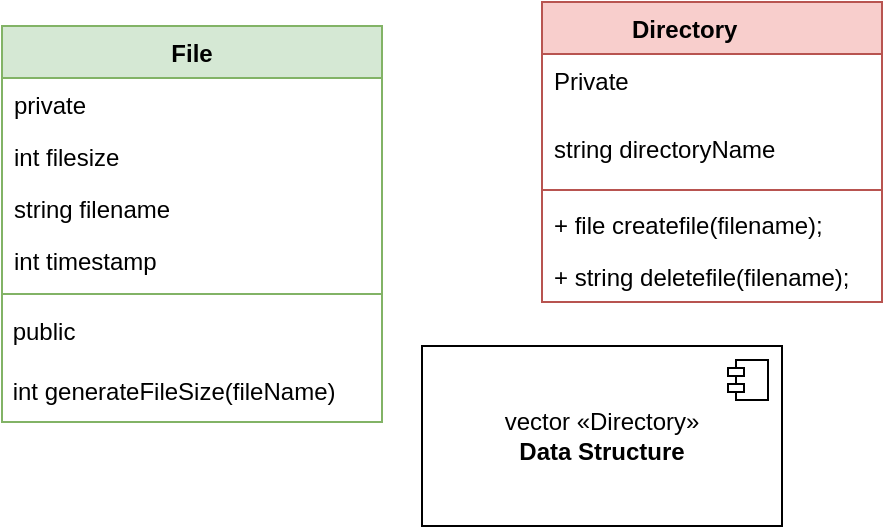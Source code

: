 <mxfile version="22.1.5" type="github">
  <diagram name="Page-1" id="c4acf3e9-155e-7222-9cf6-157b1a14988f">
    <mxGraphModel dx="1434" dy="758" grid="1" gridSize="10" guides="1" tooltips="1" connect="1" arrows="1" fold="1" page="1" pageScale="1" pageWidth="850" pageHeight="1100" background="none" math="0" shadow="0">
      <root>
        <mxCell id="0" />
        <mxCell id="1" parent="0" />
        <mxCell id="sKS_7kBiRfxVpjQiNUxZ-1" value="File" style="swimlane;fontStyle=1;align=center;verticalAlign=top;childLayout=stackLayout;horizontal=1;startSize=26;horizontalStack=0;resizeParent=1;resizeParentMax=0;resizeLast=0;collapsible=1;marginBottom=0;whiteSpace=wrap;html=1;fillColor=#d5e8d4;strokeColor=#82b366;" parent="1" vertex="1">
          <mxGeometry x="70" y="70" width="190" height="198" as="geometry" />
        </mxCell>
        <mxCell id="sKS_7kBiRfxVpjQiNUxZ-5" value="private" style="text;strokeColor=none;fillColor=none;align=left;verticalAlign=top;spacingLeft=4;spacingRight=4;overflow=hidden;rotatable=0;points=[[0,0.5],[1,0.5]];portConstraint=eastwest;whiteSpace=wrap;html=1;" parent="sKS_7kBiRfxVpjQiNUxZ-1" vertex="1">
          <mxGeometry y="26" width="190" height="26" as="geometry" />
        </mxCell>
        <mxCell id="sKS_7kBiRfxVpjQiNUxZ-6" value="int filesize" style="text;strokeColor=none;fillColor=none;align=left;verticalAlign=top;spacingLeft=4;spacingRight=4;overflow=hidden;rotatable=0;points=[[0,0.5],[1,0.5]];portConstraint=eastwest;whiteSpace=wrap;html=1;" parent="sKS_7kBiRfxVpjQiNUxZ-1" vertex="1">
          <mxGeometry y="52" width="190" height="26" as="geometry" />
        </mxCell>
        <mxCell id="sKS_7kBiRfxVpjQiNUxZ-7" value="string filename" style="text;strokeColor=none;fillColor=none;align=left;verticalAlign=top;spacingLeft=4;spacingRight=4;overflow=hidden;rotatable=0;points=[[0,0.5],[1,0.5]];portConstraint=eastwest;whiteSpace=wrap;html=1;" parent="sKS_7kBiRfxVpjQiNUxZ-1" vertex="1">
          <mxGeometry y="78" width="190" height="26" as="geometry" />
        </mxCell>
        <mxCell id="sKS_7kBiRfxVpjQiNUxZ-2" value="int timestamp" style="text;strokeColor=none;fillColor=none;align=left;verticalAlign=top;spacingLeft=4;spacingRight=4;overflow=hidden;rotatable=0;points=[[0,0.5],[1,0.5]];portConstraint=eastwest;whiteSpace=wrap;html=1;" parent="sKS_7kBiRfxVpjQiNUxZ-1" vertex="1">
          <mxGeometry y="104" width="190" height="26" as="geometry" />
        </mxCell>
        <mxCell id="sKS_7kBiRfxVpjQiNUxZ-31" value="" style="line;strokeWidth=1;fillColor=none;align=left;verticalAlign=middle;spacingTop=-1;spacingLeft=3;spacingRight=3;rotatable=0;labelPosition=right;points=[];portConstraint=eastwest;strokeColor=inherit;" parent="sKS_7kBiRfxVpjQiNUxZ-1" vertex="1">
          <mxGeometry y="130" width="190" height="8" as="geometry" />
        </mxCell>
        <mxCell id="sKS_7kBiRfxVpjQiNUxZ-37" value="&amp;nbsp;public" style="text;html=1;align=left;verticalAlign=middle;resizable=0;points=[];autosize=1;strokeColor=none;fillColor=none;" parent="sKS_7kBiRfxVpjQiNUxZ-1" vertex="1">
          <mxGeometry y="138" width="190" height="30" as="geometry" />
        </mxCell>
        <mxCell id="sKS_7kBiRfxVpjQiNUxZ-38" value="&amp;nbsp;int generateFileSize(fileName)" style="text;html=1;align=left;verticalAlign=middle;resizable=0;points=[];autosize=1;strokeColor=none;fillColor=none;" parent="sKS_7kBiRfxVpjQiNUxZ-1" vertex="1">
          <mxGeometry y="168" width="190" height="30" as="geometry" />
        </mxCell>
        <mxCell id="sKS_7kBiRfxVpjQiNUxZ-22" value="Directory&lt;span style=&quot;white-space: pre;&quot;&gt;&#x9;&lt;/span&gt;" style="swimlane;fontStyle=1;align=center;verticalAlign=top;childLayout=stackLayout;horizontal=1;startSize=26;horizontalStack=0;resizeParent=1;resizeParentMax=0;resizeLast=0;collapsible=1;marginBottom=0;whiteSpace=wrap;html=1;fillColor=#f8cecc;strokeColor=#b85450;" parent="1" vertex="1">
          <mxGeometry x="340" y="58" width="170" height="150" as="geometry" />
        </mxCell>
        <mxCell id="sKS_7kBiRfxVpjQiNUxZ-26" value="Private" style="text;strokeColor=none;fillColor=none;align=left;verticalAlign=top;spacingLeft=4;spacingRight=4;overflow=hidden;rotatable=0;points=[[0,0.5],[1,0.5]];portConstraint=eastwest;whiteSpace=wrap;html=1;" parent="sKS_7kBiRfxVpjQiNUxZ-22" vertex="1">
          <mxGeometry y="26" width="170" height="34" as="geometry" />
        </mxCell>
        <mxCell id="sKS_7kBiRfxVpjQiNUxZ-27" value="string directoryName" style="text;strokeColor=none;fillColor=none;align=left;verticalAlign=top;spacingLeft=4;spacingRight=4;overflow=hidden;rotatable=0;points=[[0,0.5],[1,0.5]];portConstraint=eastwest;whiteSpace=wrap;html=1;" parent="sKS_7kBiRfxVpjQiNUxZ-22" vertex="1">
          <mxGeometry y="60" width="170" height="30" as="geometry" />
        </mxCell>
        <mxCell id="sKS_7kBiRfxVpjQiNUxZ-24" value="" style="line;strokeWidth=1;fillColor=none;align=left;verticalAlign=middle;spacingTop=-1;spacingLeft=3;spacingRight=3;rotatable=0;labelPosition=right;points=[];portConstraint=eastwest;strokeColor=inherit;" parent="sKS_7kBiRfxVpjQiNUxZ-22" vertex="1">
          <mxGeometry y="90" width="170" height="8" as="geometry" />
        </mxCell>
        <mxCell id="sKS_7kBiRfxVpjQiNUxZ-8" value="+ file createfile(filename);&amp;nbsp;" style="text;strokeColor=none;fillColor=none;align=left;verticalAlign=top;spacingLeft=4;spacingRight=4;overflow=hidden;rotatable=0;points=[[0,0.5],[1,0.5]];portConstraint=eastwest;whiteSpace=wrap;html=1;" parent="sKS_7kBiRfxVpjQiNUxZ-22" vertex="1">
          <mxGeometry y="98" width="170" height="26" as="geometry" />
        </mxCell>
        <mxCell id="sKS_7kBiRfxVpjQiNUxZ-9" value="+ string deletefile(filename);&amp;nbsp;" style="text;strokeColor=none;fillColor=none;align=left;verticalAlign=top;spacingLeft=4;spacingRight=4;overflow=hidden;rotatable=0;points=[[0,0.5],[1,0.5]];portConstraint=eastwest;whiteSpace=wrap;html=1;" parent="sKS_7kBiRfxVpjQiNUxZ-22" vertex="1">
          <mxGeometry y="124" width="170" height="26" as="geometry" />
        </mxCell>
        <mxCell id="sKS_7kBiRfxVpjQiNUxZ-39" value="vector «Directory»&lt;br&gt;&lt;b&gt;Data Structure&lt;/b&gt;" style="html=1;dropTarget=0;whiteSpace=wrap;" parent="1" vertex="1">
          <mxGeometry x="280" y="230" width="180" height="90" as="geometry" />
        </mxCell>
        <mxCell id="sKS_7kBiRfxVpjQiNUxZ-40" value="" style="shape=module;jettyWidth=8;jettyHeight=4;" parent="sKS_7kBiRfxVpjQiNUxZ-39" vertex="1">
          <mxGeometry x="1" width="20" height="20" relative="1" as="geometry">
            <mxPoint x="-27" y="7" as="offset" />
          </mxGeometry>
        </mxCell>
      </root>
    </mxGraphModel>
  </diagram>
</mxfile>
